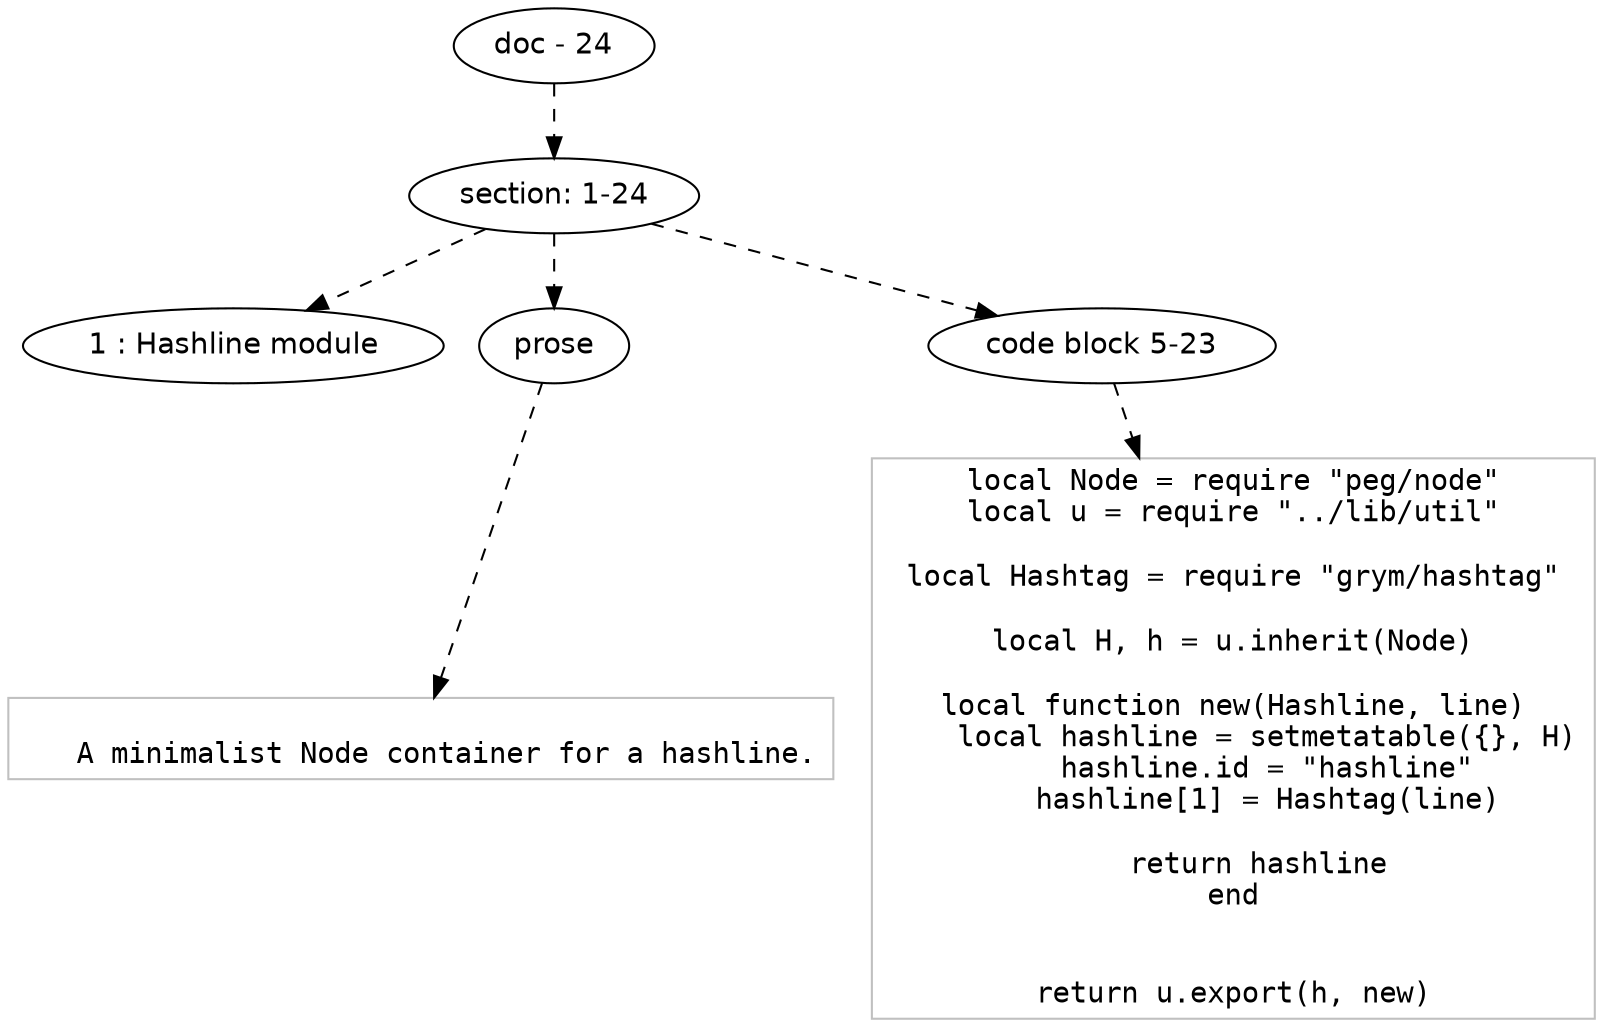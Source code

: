digraph hierarchy {

node [fontname=Helvetica]
edge [style=dashed]

doc_0 [label="doc - 24"]


doc_0 -> { section_1}
{rank=same; section_1}

section_1 [label="section: 1-24"]


section_1 -> { header_2 prose_3 codeblock_4}
{rank=same; header_2 prose_3 codeblock_4}

header_2 [label="1 : Hashline module"]

prose_3 [label="prose"]

codeblock_4 [label="code block 5-23"]


prose_3 -> leaf_5
leaf_5  [color=Gray,shape=rectangle,fontname=Inconsolata,label="
   A minimalist Node container for a hashline.
"]
codeblock_4 -> leaf_6
leaf_6  [color=Gray,shape=rectangle,fontname=Inconsolata,label="local Node = require \"peg/node\"
local u = require \"../lib/util\"

local Hashtag = require \"grym/hashtag\"

local H, h = u.inherit(Node)

local function new(Hashline, line)
    local hashline = setmetatable({}, H)
    hashline.id = \"hashline\"
    hashline[1] = Hashtag(line)

    return hashline 
end


return u.export(h, new)"]

}
